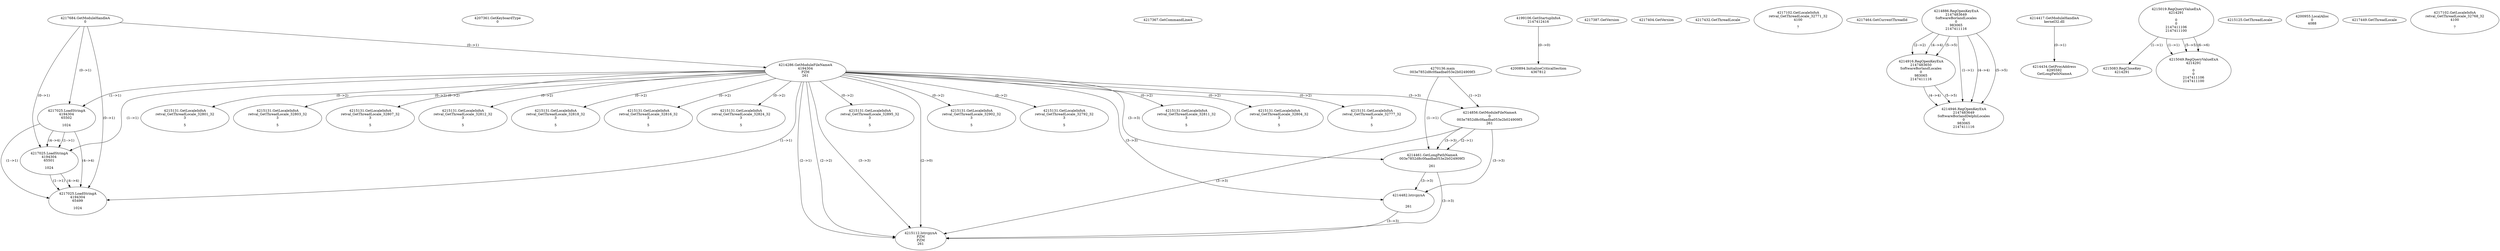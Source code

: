 // Global SCDG with merge call
digraph {
	0 [label="4270136.main
003e7852d8c0faadba053e2b024909f3"]
	1 [label="4217684.GetModuleHandleA
0"]
	2 [label="4207361.GetKeyboardType
0"]
	3 [label="4217367.GetCommandLineA
"]
	4 [label="4199106.GetStartupInfoA
2147412416"]
	5 [label="4217387.GetVersion
"]
	6 [label="4217404.GetVersion
"]
	7 [label="4217432.GetThreadLocale
"]
	8 [label="4217102.GetLocaleInfoA
retval_GetThreadLocale_32771_32
4100

7"]
	9 [label="4217464.GetCurrentThreadId
"]
	10 [label="4214286.GetModuleFileNameA
4194304
PZM
261"]
	1 -> 10 [label="(0-->1)"]
	11 [label="4214856.GetModuleFileNameA
0
003e7852d8c0faadba053e2b024909f3
261"]
	0 -> 11 [label="(1-->2)"]
	10 -> 11 [label="(3-->3)"]
	12 [label="4214886.RegOpenKeyExA
2147483649
Software\Borland\Locales
0
983065
2147411116"]
	13 [label="4214916.RegOpenKeyExA
2147483650
Software\Borland\Locales
0
983065
2147411116"]
	12 -> 13 [label="(2-->2)"]
	12 -> 13 [label="(4-->4)"]
	12 -> 13 [label="(5-->5)"]
	14 [label="4214946.RegOpenKeyExA
2147483649
Software\Borland\Delphi\Locales
0
983065
2147411116"]
	12 -> 14 [label="(1-->1)"]
	12 -> 14 [label="(4-->4)"]
	13 -> 14 [label="(4-->4)"]
	12 -> 14 [label="(5-->5)"]
	13 -> 14 [label="(5-->5)"]
	15 [label="4214417.GetModuleHandleA
kernel32.dll"]
	16 [label="4214434.GetProcAddress
6295592
GetLongPathNameA"]
	15 -> 16 [label="(0-->1)"]
	17 [label="4214461.GetLongPathNameA
003e7852d8c0faadba053e2b024909f3

261"]
	0 -> 17 [label="(1-->1)"]
	11 -> 17 [label="(2-->1)"]
	10 -> 17 [label="(3-->3)"]
	11 -> 17 [label="(3-->3)"]
	18 [label="4214482.lstrcpynA


261"]
	10 -> 18 [label="(3-->3)"]
	11 -> 18 [label="(3-->3)"]
	17 -> 18 [label="(3-->3)"]
	19 [label="4215019.RegQueryValueExA
4214291

0
0
2147411106
2147411100"]
	20 [label="4215083.RegCloseKey
4214291"]
	19 -> 20 [label="(1-->1)"]
	21 [label="4215112.lstrcpynA
PZM
PZM
261"]
	10 -> 21 [label="(2-->1)"]
	10 -> 21 [label="(2-->2)"]
	10 -> 21 [label="(3-->3)"]
	11 -> 21 [label="(3-->3)"]
	17 -> 21 [label="(3-->3)"]
	18 -> 21 [label="(3-->3)"]
	10 -> 21 [label="(2-->0)"]
	22 [label="4215125.GetThreadLocale
"]
	23 [label="4215131.GetLocaleInfoA
retval_GetThreadLocale_32895_32
3

5"]
	10 -> 23 [label="(0-->2)"]
	24 [label="4217025.LoadStringA
4194304
65502

1024"]
	1 -> 24 [label="(0-->1)"]
	10 -> 24 [label="(1-->1)"]
	25 [label="4200894.InitializeCriticalSection
4367812"]
	4 -> 25 [label="(0-->0)"]
	26 [label="4200955.LocalAlloc
0
4088"]
	27 [label="4217449.GetThreadLocale
"]
	28 [label="4217102.GetLocaleInfoA
retval_GetThreadLocale_32768_32
4100

7"]
	29 [label="4215049.RegQueryValueExA
4214291

0
0
2147411106
2147411100"]
	19 -> 29 [label="(1-->1)"]
	19 -> 29 [label="(5-->5)"]
	19 -> 29 [label="(6-->6)"]
	30 [label="4215131.GetLocaleInfoA
retval_GetThreadLocale_32902_32
3

5"]
	10 -> 30 [label="(0-->2)"]
	31 [label="4215131.GetLocaleInfoA
retval_GetThreadLocale_32792_32
3

5"]
	10 -> 31 [label="(0-->2)"]
	32 [label="4215131.GetLocaleInfoA
retval_GetThreadLocale_32811_32
3

5"]
	10 -> 32 [label="(0-->2)"]
	33 [label="4217025.LoadStringA
4194304
65501

1024"]
	1 -> 33 [label="(0-->1)"]
	10 -> 33 [label="(1-->1)"]
	24 -> 33 [label="(1-->1)"]
	24 -> 33 [label="(4-->4)"]
	34 [label="4215131.GetLocaleInfoA
retval_GetThreadLocale_32804_32
3

5"]
	10 -> 34 [label="(0-->2)"]
	35 [label="4215131.GetLocaleInfoA
retval_GetThreadLocale_32777_32
3

5"]
	10 -> 35 [label="(0-->2)"]
	36 [label="4217025.LoadStringA
4194304
65499

1024"]
	1 -> 36 [label="(0-->1)"]
	10 -> 36 [label="(1-->1)"]
	24 -> 36 [label="(1-->1)"]
	33 -> 36 [label="(1-->1)"]
	24 -> 36 [label="(4-->4)"]
	33 -> 36 [label="(4-->4)"]
	37 [label="4215131.GetLocaleInfoA
retval_GetThreadLocale_32801_32
3

5"]
	10 -> 37 [label="(0-->2)"]
	38 [label="4215131.GetLocaleInfoA
retval_GetThreadLocale_32803_32
3

5"]
	10 -> 38 [label="(0-->2)"]
	39 [label="4215131.GetLocaleInfoA
retval_GetThreadLocale_32807_32
3

5"]
	10 -> 39 [label="(0-->2)"]
	40 [label="4215131.GetLocaleInfoA
retval_GetThreadLocale_32812_32
3

5"]
	10 -> 40 [label="(0-->2)"]
	41 [label="4215131.GetLocaleInfoA
retval_GetThreadLocale_32818_32
3

5"]
	10 -> 41 [label="(0-->2)"]
	42 [label="4215131.GetLocaleInfoA
retval_GetThreadLocale_32816_32
3

5"]
	10 -> 42 [label="(0-->2)"]
	43 [label="4215131.GetLocaleInfoA
retval_GetThreadLocale_32824_32
3

5"]
	10 -> 43 [label="(0-->2)"]
}
